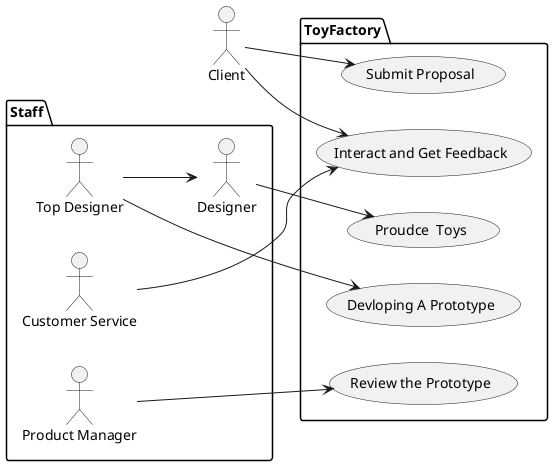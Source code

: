 @startuml
left to right direction

actor Client as cl

package Staff {
  actor "Product Manager" as m
  actor Designer as d
  actor "Top Designer" as topd
  actor "Customer Service" as cs
}
package ToyFactory {
  usecase "Submit Proposal" as u_sp

  usecase "Devloping A Prototype" as u_dp

  usecase "Review the Prototype" as u_rp

  usecase "Proudce  Toys" as u_pt

  usecase "Interact and Get Feedback" as u_gf
  
}
topd --> d
cl --> u_sp
topd --> u_dp
m --> u_rp
d --> u_pt

cl --> u_gf
cs --> u_gf
@enduml
